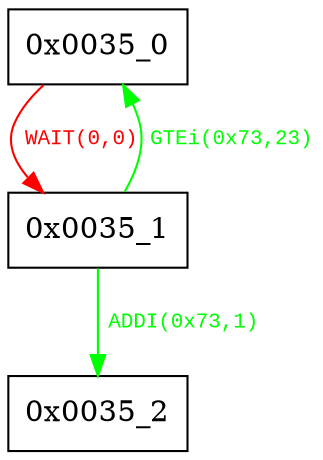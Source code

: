 digraph {
 node [shape=record];
"0x0035_0" -> "0x0035_1"[color=red, fontcolor=red, label=< <font face="Courier New" point-size="10">
WAIT(0,0)<br/>
</font>>];
"0x0035_1" -> "0x0035_2"[color=green, fontcolor=green, label=< <font face="Courier New" point-size="10">
ADDI(0x73,1)<br/>
</font>>];
"0x0035_1" -> "0x0035_0"[color=green, fontcolor=green, label=< <font face="Courier New" point-size="10">
GTEi(0x73,23)<br/>
</font>>];
}
